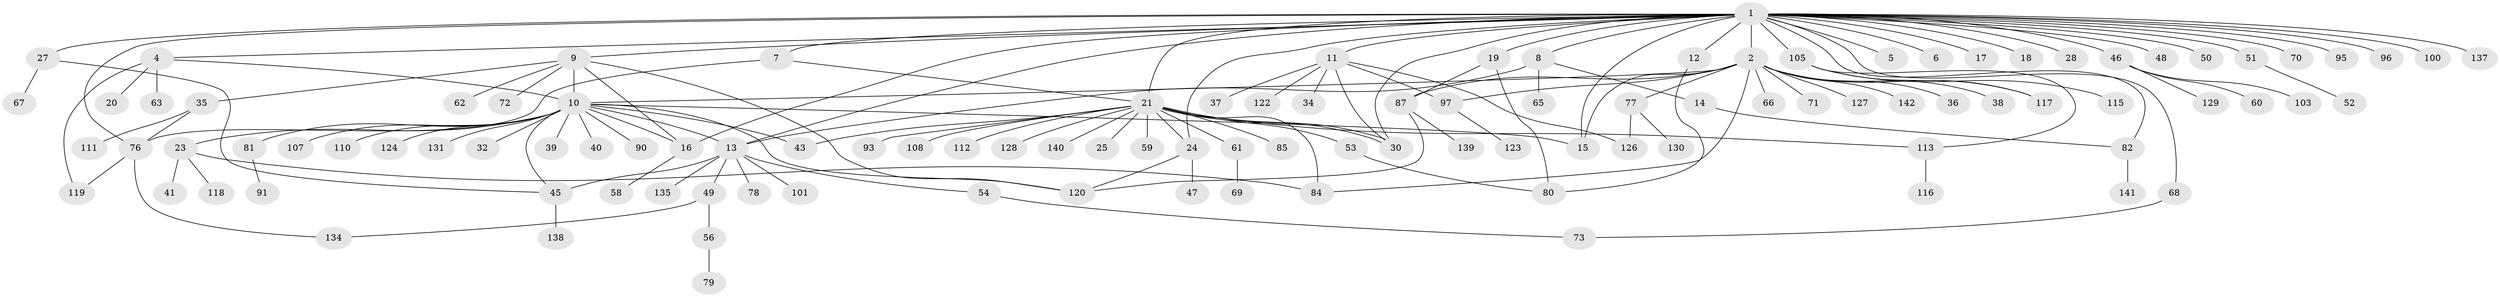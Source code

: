 // Generated by graph-tools (version 1.1) at 2025/51/02/27/25 19:51:56]
// undirected, 111 vertices, 144 edges
graph export_dot {
graph [start="1"]
  node [color=gray90,style=filled];
  1 [super="+33"];
  2 [super="+3"];
  4 [super="+44"];
  5 [super="+83"];
  6;
  7;
  8 [super="+26"];
  9 [super="+55"];
  10 [super="+99"];
  11 [super="+125"];
  12;
  13 [super="+42"];
  14 [super="+86"];
  15 [super="+29"];
  16 [super="+106"];
  17;
  18;
  19 [super="+31"];
  20;
  21 [super="+22"];
  23;
  24 [super="+104"];
  25;
  27 [super="+57"];
  28;
  30 [super="+98"];
  32;
  34;
  35 [super="+75"];
  36;
  37;
  38;
  39;
  40;
  41;
  43 [super="+136"];
  45 [super="+132"];
  46 [super="+64"];
  47;
  48;
  49;
  50;
  51 [super="+102"];
  52;
  53;
  54 [super="+88"];
  56 [super="+89"];
  58;
  59;
  60;
  61 [super="+94"];
  62;
  63;
  65;
  66 [super="+74"];
  67;
  68;
  69;
  70;
  71;
  72;
  73;
  76 [super="+92"];
  77 [super="+109"];
  78;
  79;
  80 [super="+114"];
  81;
  82;
  84 [super="+121"];
  85;
  87;
  90;
  91;
  93;
  95;
  96;
  97;
  100;
  101;
  103;
  105 [super="+133"];
  107;
  108;
  110;
  111;
  112;
  113;
  115;
  116;
  117;
  118;
  119;
  120;
  122;
  123;
  124;
  126;
  127;
  128;
  129;
  130;
  131;
  134;
  135;
  137;
  138;
  139;
  140;
  141;
  142;
  1 -- 2 [weight=2];
  1 -- 4;
  1 -- 5;
  1 -- 6;
  1 -- 7;
  1 -- 8;
  1 -- 9;
  1 -- 11 [weight=2];
  1 -- 12;
  1 -- 13;
  1 -- 16;
  1 -- 17;
  1 -- 18;
  1 -- 19;
  1 -- 21;
  1 -- 27;
  1 -- 28;
  1 -- 30;
  1 -- 46;
  1 -- 48;
  1 -- 50;
  1 -- 51;
  1 -- 68;
  1 -- 70;
  1 -- 76;
  1 -- 82;
  1 -- 95;
  1 -- 96;
  1 -- 100;
  1 -- 105;
  1 -- 137;
  1 -- 15;
  1 -- 24;
  2 -- 10;
  2 -- 15;
  2 -- 36;
  2 -- 38;
  2 -- 66;
  2 -- 77;
  2 -- 87;
  2 -- 97;
  2 -- 117;
  2 -- 142;
  2 -- 71;
  2 -- 127;
  2 -- 84;
  4 -- 20;
  4 -- 119;
  4 -- 10;
  4 -- 63;
  7 -- 21;
  7 -- 76;
  8 -- 14;
  8 -- 65;
  8 -- 13;
  9 -- 10;
  9 -- 16;
  9 -- 35;
  9 -- 62;
  9 -- 72;
  9 -- 120;
  10 -- 15;
  10 -- 23;
  10 -- 32;
  10 -- 39;
  10 -- 40;
  10 -- 81;
  10 -- 90;
  10 -- 107;
  10 -- 110;
  10 -- 120;
  10 -- 124;
  10 -- 131;
  10 -- 13;
  10 -- 16;
  10 -- 45;
  10 -- 43;
  11 -- 30;
  11 -- 34;
  11 -- 37;
  11 -- 97;
  11 -- 122;
  11 -- 126;
  12 -- 80;
  13 -- 45 [weight=2];
  13 -- 101;
  13 -- 135;
  13 -- 78;
  13 -- 49;
  13 -- 54;
  14 -- 82;
  16 -- 58;
  19 -- 80;
  19 -- 87;
  21 -- 24;
  21 -- 25;
  21 -- 30;
  21 -- 30;
  21 -- 43;
  21 -- 53;
  21 -- 59;
  21 -- 61;
  21 -- 84;
  21 -- 85;
  21 -- 93;
  21 -- 108;
  21 -- 112;
  21 -- 113;
  21 -- 128;
  21 -- 140;
  23 -- 41;
  23 -- 118;
  23 -- 84;
  24 -- 47;
  24 -- 120;
  27 -- 67;
  27 -- 45;
  35 -- 76;
  35 -- 111;
  45 -- 138;
  46 -- 60;
  46 -- 103;
  46 -- 129;
  49 -- 56;
  49 -- 134;
  51 -- 52;
  53 -- 80;
  54 -- 73;
  56 -- 79;
  61 -- 69;
  68 -- 73;
  76 -- 119;
  76 -- 134;
  77 -- 130;
  77 -- 126;
  81 -- 91;
  82 -- 141;
  87 -- 120;
  87 -- 139;
  97 -- 123;
  105 -- 113;
  105 -- 115;
  105 -- 117;
  113 -- 116;
}

